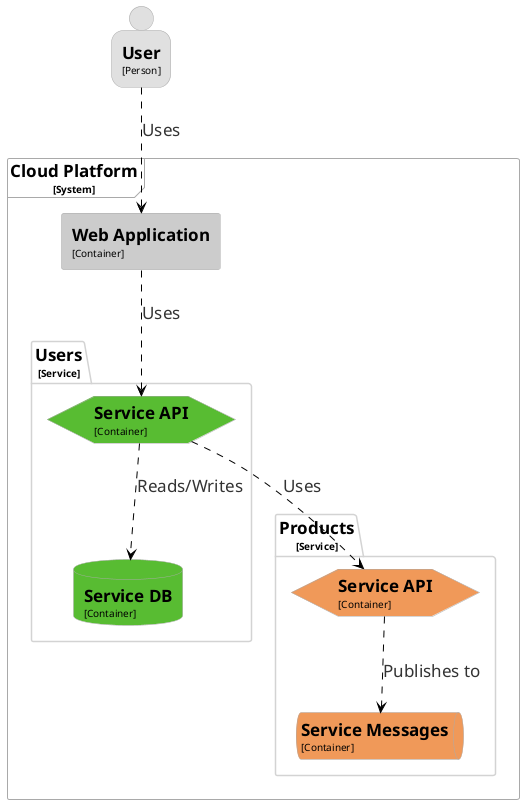 @startuml
!$COLOR_RED       = "d6242d"
!$COLOR_PINK      = "cd2264"
!$COLOR_PURPLE    = "693cc5"
!$COLOR_TEAL      = "1c7b68"
!$COLOR_BLUE      = "3b48cc"
!$COLOR_GREEN     = "3f8624"
!$COLOR_ORANGE    = "d86613"
!$COLOR_GREY      = "5a6c86"
!$COLOR_DARKGREY  = "232f3e"
!$COLOR_CYAN      = "147eba"

!$FONTNAME = "Verdana"
!$FONTSIZE = 17
!$PRIMARYFONTCOLOR = "000"
!$SECONDARY = "333"
!$ARROWCOLOR = "000"
!$ARROWFONTCOLOR = "333"
!$BORDERCOLOR = "aaa"
!$BOXBG = "ccc"
!$LIGHTBORDERCOLOR = "cccccc"
!$LIGHTBG = "e0e0e0"

!procedure font_style()
  fontColor $PRIMARYFONTCOLOR
  fontName $FONTNAME
  fontSize $FONTSIZE
  stereotypeFontColor $SECONDARY
  stereotypeFontSize $FONTSIZE
!endprocedure

!procedure arrow_style()
  arrowColor $ARROWCOLOR
  arrowFontName $FONTNAME
  arrowFontColor $ARROWFONTCOLOR
  arrowFontSize $FONTSIZE
!endprocedure

' For some reason, this changes the arrow...
skinparam class {
  font_style()
  arrow_style()
}

 ' User
skinparam person {
  backgroundColor $LIGHTBG
  borderColor $BORDERCOLOR
  font_style()
  arrow_style()
}
' System
skinparam frame {
  backgroundColor #White
  borderColor #DarkGrey
  font_style()
  arrow_style()
}
' Cloud System
skinparam cloud {
  backgroundColor #White
  borderColor #DarkGrey
  font_style()
  arrow_style()
}
' Service/Group/SubSystem [System]
skinparam folder {
  backgroundColor #White
  borderColor #LightGrey
  font_style()
  arrow_style()
}
' Container
skinparam agent {
  backgroundColor $BOXBG
  borderColor $BORDERCOLOR
  font_style()
  arrow_style()
}
' API [Container]
skinparam hexagon {
  backgroundColor $BOXBG
  borderColor $BORDERCOLOR
  font_style()
  arrow_style()
}
' DB [Container]
skinparam database {
  backgroundColor $BOXBG
  borderColor $BORDERCOLOR
  font_style()
  arrow_style()
}
' Broker [Container]
skinparam queue {
  backgroundColor $BOXBG
  borderColor $BORDERCOLOR
  font_style()
  arrow_style()
  arrow_style()
}


frame "**Cloud Platform**\n<size:10>[System]</size>" as P {
  agent "**Web Application**\n<size:10>[Container]</size>" as WA
  folder "**Users**\n<size:10>[Service]</size>" as SU {
    hexagon "**Service API**\n<size:10>[Container]</size>" as SA1 %lighten($COLOR_GREEN, 40)
    database "**Service DB**\n<size:10>[Container]</size>" as DB1 %lighten($COLOR_GREEN, 40)
  }
  folder "**Products**\n<size:10>[Service]</size>" as SP {
    hexagon "**Service API**\n<size:10>[Container]</size>" as SA2 %lighten($COLOR_ORANGE, 40)
    queue "**Service Messages**\n<size:10>[Container]</size>" as SQ2 %lighten($COLOR_ORANGE, 40)
  }
}
person "**User**\n<size:10>[Person]</size>" as U

U ..> WA : Uses
WA ..> SA1 : Uses
SA1 ..> SA2 : Uses
SA1 ..> DB1 : Reads/Writes
SA2 ..> SQ2 : Publishes to

@enduml

